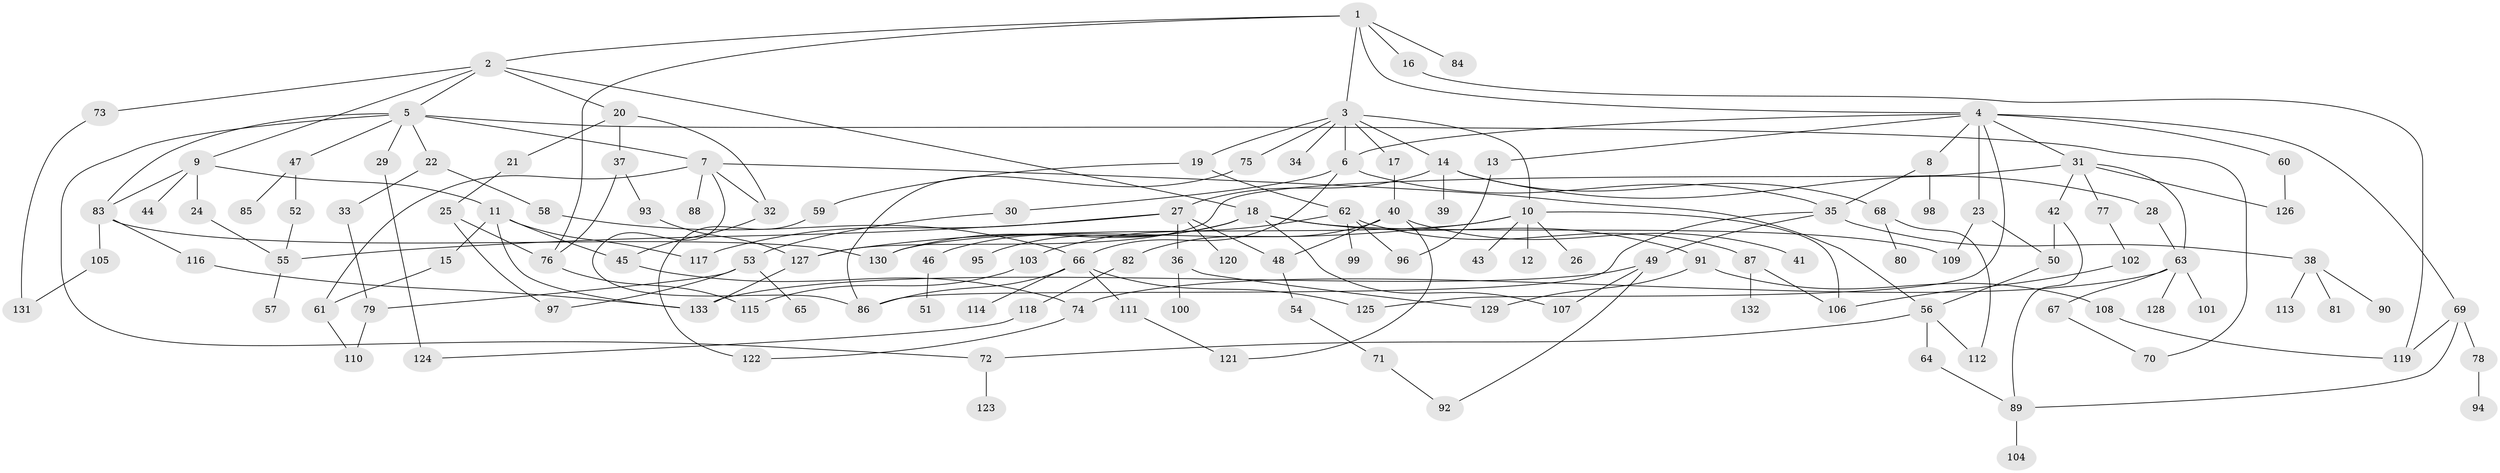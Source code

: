 // coarse degree distribution, {5: 0.125, 8: 0.03571428571428571, 7: 0.03571428571428571, 9: 0.017857142857142856, 6: 0.08928571428571429, 2: 0.30357142857142855, 4: 0.10714285714285714, 3: 0.23214285714285715, 1: 0.05357142857142857}
// Generated by graph-tools (version 1.1) at 2025/49/03/04/25 22:49:16]
// undirected, 133 vertices, 183 edges
graph export_dot {
  node [color=gray90,style=filled];
  1;
  2;
  3;
  4;
  5;
  6;
  7;
  8;
  9;
  10;
  11;
  12;
  13;
  14;
  15;
  16;
  17;
  18;
  19;
  20;
  21;
  22;
  23;
  24;
  25;
  26;
  27;
  28;
  29;
  30;
  31;
  32;
  33;
  34;
  35;
  36;
  37;
  38;
  39;
  40;
  41;
  42;
  43;
  44;
  45;
  46;
  47;
  48;
  49;
  50;
  51;
  52;
  53;
  54;
  55;
  56;
  57;
  58;
  59;
  60;
  61;
  62;
  63;
  64;
  65;
  66;
  67;
  68;
  69;
  70;
  71;
  72;
  73;
  74;
  75;
  76;
  77;
  78;
  79;
  80;
  81;
  82;
  83;
  84;
  85;
  86;
  87;
  88;
  89;
  90;
  91;
  92;
  93;
  94;
  95;
  96;
  97;
  98;
  99;
  100;
  101;
  102;
  103;
  104;
  105;
  106;
  107;
  108;
  109;
  110;
  111;
  112;
  113;
  114;
  115;
  116;
  117;
  118;
  119;
  120;
  121;
  122;
  123;
  124;
  125;
  126;
  127;
  128;
  129;
  130;
  131;
  132;
  133;
  1 -- 2;
  1 -- 3;
  1 -- 4;
  1 -- 16;
  1 -- 84;
  1 -- 76;
  2 -- 5;
  2 -- 9;
  2 -- 18;
  2 -- 20;
  2 -- 73;
  3 -- 6;
  3 -- 10;
  3 -- 14;
  3 -- 17;
  3 -- 19;
  3 -- 34;
  3 -- 75;
  4 -- 8;
  4 -- 13;
  4 -- 23;
  4 -- 31;
  4 -- 60;
  4 -- 69;
  4 -- 125;
  4 -- 6;
  5 -- 7;
  5 -- 22;
  5 -- 29;
  5 -- 47;
  5 -- 72;
  5 -- 70;
  5 -- 83;
  6 -- 30;
  6 -- 35;
  6 -- 66;
  7 -- 32;
  7 -- 56;
  7 -- 61;
  7 -- 86;
  7 -- 88;
  8 -- 98;
  8 -- 35;
  9 -- 11;
  9 -- 24;
  9 -- 44;
  9 -- 83;
  10 -- 12;
  10 -- 26;
  10 -- 43;
  10 -- 127;
  10 -- 106;
  10 -- 130;
  11 -- 15;
  11 -- 117;
  11 -- 133;
  11 -- 45;
  13 -- 96;
  14 -- 27;
  14 -- 28;
  14 -- 39;
  14 -- 68;
  15 -- 61;
  16 -- 119;
  17 -- 40;
  18 -- 46;
  18 -- 91;
  18 -- 95;
  18 -- 107;
  18 -- 130;
  18 -- 109;
  19 -- 59;
  19 -- 62;
  20 -- 21;
  20 -- 37;
  20 -- 32;
  21 -- 25;
  22 -- 33;
  22 -- 58;
  23 -- 50;
  23 -- 109;
  24 -- 55;
  25 -- 76;
  25 -- 97;
  27 -- 36;
  27 -- 48;
  27 -- 120;
  27 -- 55;
  27 -- 117;
  28 -- 63;
  29 -- 124;
  30 -- 53;
  31 -- 42;
  31 -- 77;
  31 -- 126;
  31 -- 63;
  31 -- 127;
  32 -- 45;
  33 -- 79;
  35 -- 38;
  35 -- 49;
  35 -- 86;
  36 -- 100;
  36 -- 129;
  37 -- 93;
  37 -- 76;
  38 -- 81;
  38 -- 90;
  38 -- 113;
  40 -- 41;
  40 -- 82;
  40 -- 121;
  40 -- 48;
  42 -- 89;
  42 -- 50;
  45 -- 74;
  46 -- 51;
  47 -- 52;
  47 -- 85;
  48 -- 54;
  49 -- 92;
  49 -- 107;
  49 -- 133;
  50 -- 56;
  52 -- 55;
  53 -- 65;
  53 -- 97;
  53 -- 79;
  54 -- 71;
  55 -- 57;
  56 -- 64;
  56 -- 112;
  56 -- 72;
  58 -- 66;
  59 -- 122;
  60 -- 126;
  61 -- 110;
  62 -- 87;
  62 -- 96;
  62 -- 99;
  62 -- 103;
  63 -- 67;
  63 -- 74;
  63 -- 101;
  63 -- 128;
  64 -- 89;
  66 -- 111;
  66 -- 114;
  66 -- 125;
  66 -- 86;
  67 -- 70;
  68 -- 80;
  68 -- 112;
  69 -- 78;
  69 -- 89;
  69 -- 119;
  71 -- 92;
  72 -- 123;
  73 -- 131;
  74 -- 122;
  75 -- 86;
  76 -- 115;
  77 -- 102;
  78 -- 94;
  79 -- 110;
  82 -- 118;
  83 -- 105;
  83 -- 116;
  83 -- 130;
  87 -- 106;
  87 -- 132;
  89 -- 104;
  91 -- 108;
  91 -- 129;
  93 -- 127;
  102 -- 106;
  103 -- 115;
  105 -- 131;
  108 -- 119;
  111 -- 121;
  116 -- 133;
  118 -- 124;
  127 -- 133;
}
